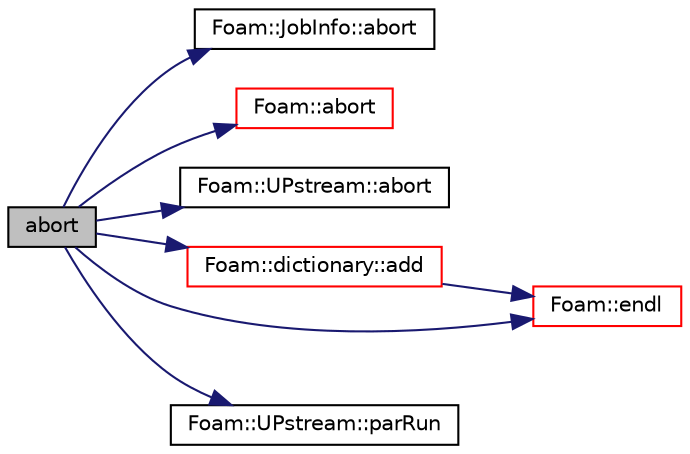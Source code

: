 digraph "abort"
{
  bgcolor="transparent";
  edge [fontname="Helvetica",fontsize="10",labelfontname="Helvetica",labelfontsize="10"];
  node [fontname="Helvetica",fontsize="10",shape=record];
  rankdir="LR";
  Node1 [label="abort",height=0.2,width=0.4,color="black", fillcolor="grey75", style="filled", fontcolor="black"];
  Node1 -> Node2 [color="midnightblue",fontsize="10",style="solid",fontname="Helvetica"];
  Node2 [label="Foam::JobInfo::abort",height=0.2,width=0.4,color="black",URL="$a01210.html#ac54f53dc342019e8db34f4aa581a5792"];
  Node1 -> Node3 [color="midnightblue",fontsize="10",style="solid",fontname="Helvetica"];
  Node3 [label="Foam::abort",height=0.2,width=0.4,color="red",URL="$a10675.html#a447107a607d03e417307c203fa5fb44b"];
  Node1 -> Node4 [color="midnightblue",fontsize="10",style="solid",fontname="Helvetica"];
  Node4 [label="Foam::UPstream::abort",height=0.2,width=0.4,color="black",URL="$a02751.html#ac54f53dc342019e8db34f4aa581a5792",tooltip="Abort program. "];
  Node1 -> Node5 [color="midnightblue",fontsize="10",style="solid",fontname="Helvetica"];
  Node5 [label="Foam::dictionary::add",height=0.2,width=0.4,color="red",URL="$a00518.html#ac2ddcab42322c8d8af5e5830ab4d431b",tooltip="Add a new entry. "];
  Node5 -> Node6 [color="midnightblue",fontsize="10",style="solid",fontname="Helvetica"];
  Node6 [label="Foam::endl",height=0.2,width=0.4,color="red",URL="$a10675.html#a2db8fe02a0d3909e9351bb4275b23ce4",tooltip="Add newline and flush stream. "];
  Node1 -> Node6 [color="midnightblue",fontsize="10",style="solid",fontname="Helvetica"];
  Node1 -> Node7 [color="midnightblue",fontsize="10",style="solid",fontname="Helvetica"];
  Node7 [label="Foam::UPstream::parRun",height=0.2,width=0.4,color="black",URL="$a02751.html#adbb27f04b5705440fb8b09f278059011",tooltip="Is this a parallel run? "];
}
